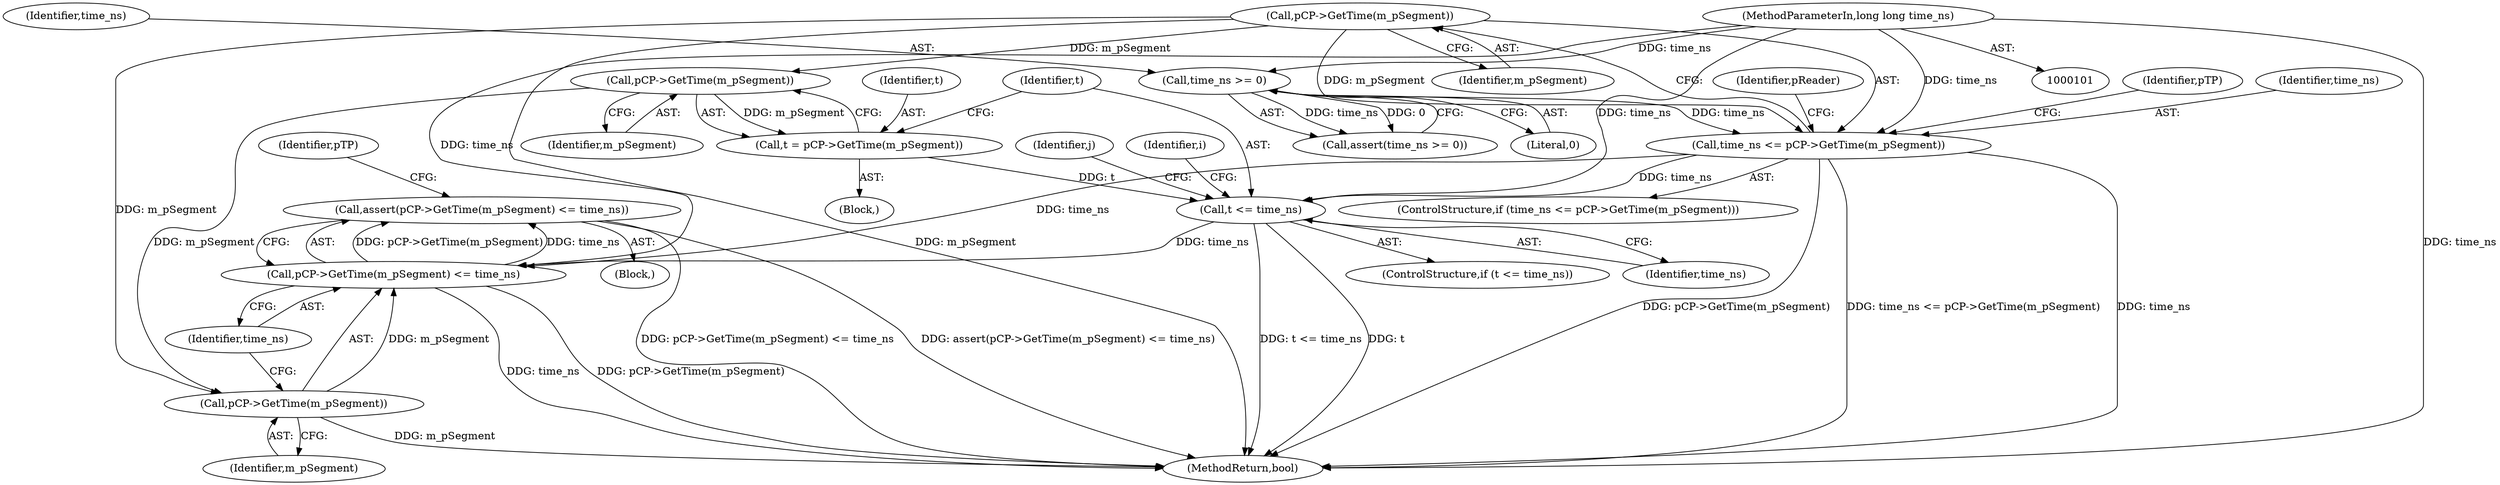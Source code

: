 digraph "1_Android_cc274e2abe8b2a6698a5c47d8aa4bb45f1f9538d_9@API" {
"1000230" [label="(Call,assert(pCP->GetTime(m_pSegment) <= time_ns))"];
"1000231" [label="(Call,pCP->GetTime(m_pSegment) <= time_ns)"];
"1000232" [label="(Call,pCP->GetTime(m_pSegment))"];
"1000147" [label="(Call,pCP->GetTime(m_pSegment))"];
"1000192" [label="(Call,pCP->GetTime(m_pSegment))"];
"1000195" [label="(Call,t <= time_ns)"];
"1000190" [label="(Call,t = pCP->GetTime(m_pSegment))"];
"1000145" [label="(Call,time_ns <= pCP->GetTime(m_pSegment))"];
"1000108" [label="(Call,time_ns >= 0)"];
"1000102" [label="(MethodParameterIn,long long time_ns)"];
"1000197" [label="(Identifier,time_ns)"];
"1000196" [label="(Identifier,t)"];
"1000243" [label="(MethodReturn,bool)"];
"1000151" [label="(Identifier,pTP)"];
"1000191" [label="(Identifier,t)"];
"1000232" [label="(Call,pCP->GetTime(m_pSegment))"];
"1000194" [label="(ControlStructure,if (t <= time_ns))"];
"1000167" [label="(Block,)"];
"1000205" [label="(Identifier,j)"];
"1000109" [label="(Identifier,time_ns)"];
"1000110" [label="(Literal,0)"];
"1000190" [label="(Call,t = pCP->GetTime(m_pSegment))"];
"1000148" [label="(Identifier,m_pSegment)"];
"1000147" [label="(Call,pCP->GetTime(m_pSegment))"];
"1000108" [label="(Call,time_ns >= 0)"];
"1000230" [label="(Call,assert(pCP->GetTime(m_pSegment) <= time_ns))"];
"1000146" [label="(Identifier,time_ns)"];
"1000107" [label="(Call,assert(time_ns >= 0))"];
"1000159" [label="(Identifier,pReader)"];
"1000106" [label="(Block,)"];
"1000102" [label="(MethodParameterIn,long long time_ns)"];
"1000233" [label="(Identifier,m_pSegment)"];
"1000195" [label="(Call,t <= time_ns)"];
"1000192" [label="(Call,pCP->GetTime(m_pSegment))"];
"1000231" [label="(Call,pCP->GetTime(m_pSegment) <= time_ns)"];
"1000145" [label="(Call,time_ns <= pCP->GetTime(m_pSegment))"];
"1000234" [label="(Identifier,time_ns)"];
"1000199" [label="(Identifier,i)"];
"1000193" [label="(Identifier,m_pSegment)"];
"1000236" [label="(Identifier,pTP)"];
"1000144" [label="(ControlStructure,if (time_ns <= pCP->GetTime(m_pSegment)))"];
"1000230" -> "1000106"  [label="AST: "];
"1000230" -> "1000231"  [label="CFG: "];
"1000231" -> "1000230"  [label="AST: "];
"1000236" -> "1000230"  [label="CFG: "];
"1000230" -> "1000243"  [label="DDG: pCP->GetTime(m_pSegment) <= time_ns"];
"1000230" -> "1000243"  [label="DDG: assert(pCP->GetTime(m_pSegment) <= time_ns)"];
"1000231" -> "1000230"  [label="DDG: pCP->GetTime(m_pSegment)"];
"1000231" -> "1000230"  [label="DDG: time_ns"];
"1000231" -> "1000234"  [label="CFG: "];
"1000232" -> "1000231"  [label="AST: "];
"1000234" -> "1000231"  [label="AST: "];
"1000231" -> "1000243"  [label="DDG: pCP->GetTime(m_pSegment)"];
"1000231" -> "1000243"  [label="DDG: time_ns"];
"1000232" -> "1000231"  [label="DDG: m_pSegment"];
"1000195" -> "1000231"  [label="DDG: time_ns"];
"1000145" -> "1000231"  [label="DDG: time_ns"];
"1000102" -> "1000231"  [label="DDG: time_ns"];
"1000232" -> "1000233"  [label="CFG: "];
"1000233" -> "1000232"  [label="AST: "];
"1000234" -> "1000232"  [label="CFG: "];
"1000232" -> "1000243"  [label="DDG: m_pSegment"];
"1000147" -> "1000232"  [label="DDG: m_pSegment"];
"1000192" -> "1000232"  [label="DDG: m_pSegment"];
"1000147" -> "1000145"  [label="AST: "];
"1000147" -> "1000148"  [label="CFG: "];
"1000148" -> "1000147"  [label="AST: "];
"1000145" -> "1000147"  [label="CFG: "];
"1000147" -> "1000243"  [label="DDG: m_pSegment"];
"1000147" -> "1000145"  [label="DDG: m_pSegment"];
"1000147" -> "1000192"  [label="DDG: m_pSegment"];
"1000192" -> "1000190"  [label="AST: "];
"1000192" -> "1000193"  [label="CFG: "];
"1000193" -> "1000192"  [label="AST: "];
"1000190" -> "1000192"  [label="CFG: "];
"1000192" -> "1000190"  [label="DDG: m_pSegment"];
"1000195" -> "1000194"  [label="AST: "];
"1000195" -> "1000197"  [label="CFG: "];
"1000196" -> "1000195"  [label="AST: "];
"1000197" -> "1000195"  [label="AST: "];
"1000199" -> "1000195"  [label="CFG: "];
"1000205" -> "1000195"  [label="CFG: "];
"1000195" -> "1000243"  [label="DDG: t <= time_ns"];
"1000195" -> "1000243"  [label="DDG: t"];
"1000190" -> "1000195"  [label="DDG: t"];
"1000145" -> "1000195"  [label="DDG: time_ns"];
"1000102" -> "1000195"  [label="DDG: time_ns"];
"1000190" -> "1000167"  [label="AST: "];
"1000191" -> "1000190"  [label="AST: "];
"1000196" -> "1000190"  [label="CFG: "];
"1000145" -> "1000144"  [label="AST: "];
"1000146" -> "1000145"  [label="AST: "];
"1000151" -> "1000145"  [label="CFG: "];
"1000159" -> "1000145"  [label="CFG: "];
"1000145" -> "1000243"  [label="DDG: time_ns <= pCP->GetTime(m_pSegment)"];
"1000145" -> "1000243"  [label="DDG: time_ns"];
"1000145" -> "1000243"  [label="DDG: pCP->GetTime(m_pSegment)"];
"1000108" -> "1000145"  [label="DDG: time_ns"];
"1000102" -> "1000145"  [label="DDG: time_ns"];
"1000108" -> "1000107"  [label="AST: "];
"1000108" -> "1000110"  [label="CFG: "];
"1000109" -> "1000108"  [label="AST: "];
"1000110" -> "1000108"  [label="AST: "];
"1000107" -> "1000108"  [label="CFG: "];
"1000108" -> "1000107"  [label="DDG: time_ns"];
"1000108" -> "1000107"  [label="DDG: 0"];
"1000102" -> "1000108"  [label="DDG: time_ns"];
"1000102" -> "1000101"  [label="AST: "];
"1000102" -> "1000243"  [label="DDG: time_ns"];
}
